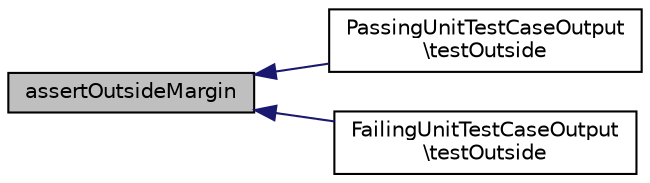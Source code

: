 digraph "assertOutsideMargin"
{
  edge [fontname="Helvetica",fontsize="10",labelfontname="Helvetica",labelfontsize="10"];
  node [fontname="Helvetica",fontsize="10",shape=record];
  rankdir="LR";
  Node1 [label="assertOutsideMargin",height=0.2,width=0.4,color="black", fillcolor="grey75", style="filled" fontcolor="black"];
  Node1 -> Node2 [dir="back",color="midnightblue",fontsize="10",style="solid",fontname="Helvetica"];
  Node2 [label="PassingUnitTestCaseOutput\l\\testOutside",height=0.2,width=0.4,color="black", fillcolor="white", style="filled",URL="$class_passing_unit_test_case_output.html#a1938c161aa44d86c5f26f940b6860a04"];
  Node1 -> Node3 [dir="back",color="midnightblue",fontsize="10",style="solid",fontname="Helvetica"];
  Node3 [label="FailingUnitTestCaseOutput\l\\testOutside",height=0.2,width=0.4,color="black", fillcolor="white", style="filled",URL="$class_failing_unit_test_case_output.html#a1938c161aa44d86c5f26f940b6860a04"];
}

